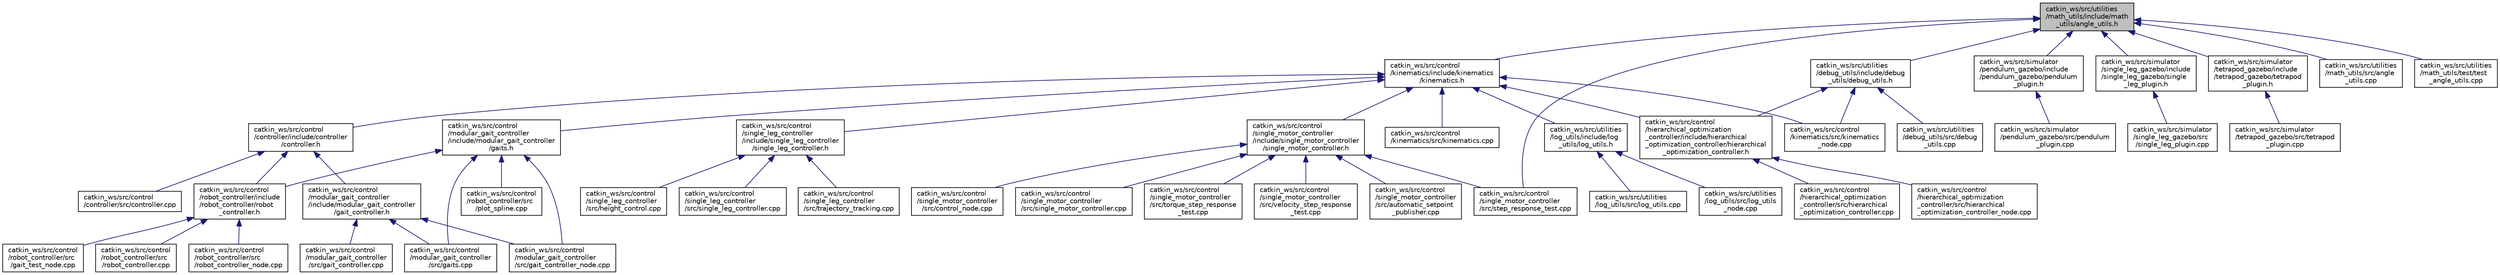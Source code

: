 digraph "catkin_ws/src/utilities/math_utils/include/math_utils/angle_utils.h"
{
 // LATEX_PDF_SIZE
  edge [fontname="Helvetica",fontsize="10",labelfontname="Helvetica",labelfontsize="10"];
  node [fontname="Helvetica",fontsize="10",shape=record];
  Node1 [label="catkin_ws/src/utilities\l/math_utils/include/math\l_utils/angle_utils.h",height=0.2,width=0.4,color="black", fillcolor="grey75", style="filled", fontcolor="black",tooltip=" "];
  Node1 -> Node2 [dir="back",color="midnightblue",fontsize="10",style="solid",fontname="Helvetica"];
  Node2 [label="catkin_ws/src/control\l/kinematics/include/kinematics\l/kinematics.h",height=0.2,width=0.4,color="black", fillcolor="white", style="filled",URL="$kinematics_8h.html",tooltip=" "];
  Node2 -> Node3 [dir="back",color="midnightblue",fontsize="10",style="solid",fontname="Helvetica"];
  Node3 [label="catkin_ws/src/control\l/controller/include/controller\l/controller.h",height=0.2,width=0.4,color="black", fillcolor="white", style="filled",URL="$controller_8h.html",tooltip=" "];
  Node3 -> Node4 [dir="back",color="midnightblue",fontsize="10",style="solid",fontname="Helvetica"];
  Node4 [label="catkin_ws/src/control\l/controller/src/controller.cpp",height=0.2,width=0.4,color="black", fillcolor="white", style="filled",URL="$controller_8cpp.html",tooltip=" "];
  Node3 -> Node5 [dir="back",color="midnightblue",fontsize="10",style="solid",fontname="Helvetica"];
  Node5 [label="catkin_ws/src/control\l/modular_gait_controller\l/include/modular_gait_controller\l/gait_controller.h",height=0.2,width=0.4,color="black", fillcolor="white", style="filled",URL="$gait__controller_8h.html",tooltip=" "];
  Node5 -> Node6 [dir="back",color="midnightblue",fontsize="10",style="solid",fontname="Helvetica"];
  Node6 [label="catkin_ws/src/control\l/modular_gait_controller\l/src/gait_controller.cpp",height=0.2,width=0.4,color="black", fillcolor="white", style="filled",URL="$gait__controller_8cpp.html",tooltip=" "];
  Node5 -> Node7 [dir="back",color="midnightblue",fontsize="10",style="solid",fontname="Helvetica"];
  Node7 [label="catkin_ws/src/control\l/modular_gait_controller\l/src/gait_controller_node.cpp",height=0.2,width=0.4,color="black", fillcolor="white", style="filled",URL="$gait__controller__node_8cpp.html",tooltip=" "];
  Node5 -> Node8 [dir="back",color="midnightblue",fontsize="10",style="solid",fontname="Helvetica"];
  Node8 [label="catkin_ws/src/control\l/modular_gait_controller\l/src/gaits.cpp",height=0.2,width=0.4,color="black", fillcolor="white", style="filled",URL="$gaits_8cpp.html",tooltip=" "];
  Node3 -> Node9 [dir="back",color="midnightblue",fontsize="10",style="solid",fontname="Helvetica"];
  Node9 [label="catkin_ws/src/control\l/robot_controller/include\l/robot_controller/robot\l_controller.h",height=0.2,width=0.4,color="black", fillcolor="white", style="filled",URL="$robot__controller_8h.html",tooltip=" "];
  Node9 -> Node10 [dir="back",color="midnightblue",fontsize="10",style="solid",fontname="Helvetica"];
  Node10 [label="catkin_ws/src/control\l/robot_controller/src\l/gait_test_node.cpp",height=0.2,width=0.4,color="black", fillcolor="white", style="filled",URL="$gait__test__node_8cpp.html",tooltip=" "];
  Node9 -> Node11 [dir="back",color="midnightblue",fontsize="10",style="solid",fontname="Helvetica"];
  Node11 [label="catkin_ws/src/control\l/robot_controller/src\l/robot_controller.cpp",height=0.2,width=0.4,color="black", fillcolor="white", style="filled",URL="$robot__controller_8cpp.html",tooltip=" "];
  Node9 -> Node12 [dir="back",color="midnightblue",fontsize="10",style="solid",fontname="Helvetica"];
  Node12 [label="catkin_ws/src/control\l/robot_controller/src\l/robot_controller_node.cpp",height=0.2,width=0.4,color="black", fillcolor="white", style="filled",URL="$robot__controller__node_8cpp.html",tooltip=" "];
  Node2 -> Node13 [dir="back",color="midnightblue",fontsize="10",style="solid",fontname="Helvetica"];
  Node13 [label="catkin_ws/src/control\l/hierarchical_optimization\l_controller/include/hierarchical\l_optimization_controller/hierarchical\l_optimization_controller.h",height=0.2,width=0.4,color="black", fillcolor="white", style="filled",URL="$hierarchical__optimization__controller_8h.html",tooltip=" "];
  Node13 -> Node14 [dir="back",color="midnightblue",fontsize="10",style="solid",fontname="Helvetica"];
  Node14 [label="catkin_ws/src/control\l/hierarchical_optimization\l_controller/src/hierarchical\l_optimization_controller.cpp",height=0.2,width=0.4,color="black", fillcolor="white", style="filled",URL="$hierarchical__optimization__controller_8cpp.html",tooltip=" "];
  Node13 -> Node15 [dir="back",color="midnightblue",fontsize="10",style="solid",fontname="Helvetica"];
  Node15 [label="catkin_ws/src/control\l/hierarchical_optimization\l_controller/src/hierarchical\l_optimization_controller_node.cpp",height=0.2,width=0.4,color="black", fillcolor="white", style="filled",URL="$hierarchical__optimization__controller__node_8cpp.html",tooltip=" "];
  Node2 -> Node16 [dir="back",color="midnightblue",fontsize="10",style="solid",fontname="Helvetica"];
  Node16 [label="catkin_ws/src/control\l/kinematics/src/kinematics.cpp",height=0.2,width=0.4,color="black", fillcolor="white", style="filled",URL="$kinematics_8cpp.html",tooltip=" "];
  Node2 -> Node17 [dir="back",color="midnightblue",fontsize="10",style="solid",fontname="Helvetica"];
  Node17 [label="catkin_ws/src/control\l/kinematics/src/kinematics\l_node.cpp",height=0.2,width=0.4,color="black", fillcolor="white", style="filled",URL="$kinematics__node_8cpp.html",tooltip=" "];
  Node2 -> Node18 [dir="back",color="midnightblue",fontsize="10",style="solid",fontname="Helvetica"];
  Node18 [label="catkin_ws/src/control\l/modular_gait_controller\l/include/modular_gait_controller\l/gaits.h",height=0.2,width=0.4,color="black", fillcolor="white", style="filled",URL="$gaits_8h.html",tooltip=" "];
  Node18 -> Node7 [dir="back",color="midnightblue",fontsize="10",style="solid",fontname="Helvetica"];
  Node18 -> Node8 [dir="back",color="midnightblue",fontsize="10",style="solid",fontname="Helvetica"];
  Node18 -> Node9 [dir="back",color="midnightblue",fontsize="10",style="solid",fontname="Helvetica"];
  Node18 -> Node19 [dir="back",color="midnightblue",fontsize="10",style="solid",fontname="Helvetica"];
  Node19 [label="catkin_ws/src/control\l/robot_controller/src\l/plot_spline.cpp",height=0.2,width=0.4,color="black", fillcolor="white", style="filled",URL="$plot__spline_8cpp.html",tooltip=" "];
  Node2 -> Node20 [dir="back",color="midnightblue",fontsize="10",style="solid",fontname="Helvetica"];
  Node20 [label="catkin_ws/src/control\l/single_leg_controller\l/include/single_leg_controller\l/single_leg_controller.h",height=0.2,width=0.4,color="black", fillcolor="white", style="filled",URL="$single__leg__controller_8h.html",tooltip=" "];
  Node20 -> Node21 [dir="back",color="midnightblue",fontsize="10",style="solid",fontname="Helvetica"];
  Node21 [label="catkin_ws/src/control\l/single_leg_controller\l/src/height_control.cpp",height=0.2,width=0.4,color="black", fillcolor="white", style="filled",URL="$height__control_8cpp.html",tooltip=" "];
  Node20 -> Node22 [dir="back",color="midnightblue",fontsize="10",style="solid",fontname="Helvetica"];
  Node22 [label="catkin_ws/src/control\l/single_leg_controller\l/src/single_leg_controller.cpp",height=0.2,width=0.4,color="black", fillcolor="white", style="filled",URL="$single__leg__controller_8cpp.html",tooltip=" "];
  Node20 -> Node23 [dir="back",color="midnightblue",fontsize="10",style="solid",fontname="Helvetica"];
  Node23 [label="catkin_ws/src/control\l/single_leg_controller\l/src/trajectory_tracking.cpp",height=0.2,width=0.4,color="black", fillcolor="white", style="filled",URL="$trajectory__tracking_8cpp.html",tooltip=" "];
  Node2 -> Node24 [dir="back",color="midnightblue",fontsize="10",style="solid",fontname="Helvetica"];
  Node24 [label="catkin_ws/src/control\l/single_motor_controller\l/include/single_motor_controller\l/single_motor_controller.h",height=0.2,width=0.4,color="black", fillcolor="white", style="filled",URL="$single__motor__controller_8h.html",tooltip=" "];
  Node24 -> Node25 [dir="back",color="midnightblue",fontsize="10",style="solid",fontname="Helvetica"];
  Node25 [label="catkin_ws/src/control\l/single_motor_controller\l/src/automatic_setpoint\l_publisher.cpp",height=0.2,width=0.4,color="black", fillcolor="white", style="filled",URL="$automatic__setpoint__publisher_8cpp.html",tooltip=" "];
  Node24 -> Node26 [dir="back",color="midnightblue",fontsize="10",style="solid",fontname="Helvetica"];
  Node26 [label="catkin_ws/src/control\l/single_motor_controller\l/src/control_node.cpp",height=0.2,width=0.4,color="black", fillcolor="white", style="filled",URL="$control__node_8cpp.html",tooltip=" "];
  Node24 -> Node27 [dir="back",color="midnightblue",fontsize="10",style="solid",fontname="Helvetica"];
  Node27 [label="catkin_ws/src/control\l/single_motor_controller\l/src/single_motor_controller.cpp",height=0.2,width=0.4,color="black", fillcolor="white", style="filled",URL="$single__motor__controller_8cpp.html",tooltip=" "];
  Node24 -> Node28 [dir="back",color="midnightblue",fontsize="10",style="solid",fontname="Helvetica"];
  Node28 [label="catkin_ws/src/control\l/single_motor_controller\l/src/step_response_test.cpp",height=0.2,width=0.4,color="black", fillcolor="white", style="filled",URL="$step__response__test_8cpp.html",tooltip=" "];
  Node24 -> Node29 [dir="back",color="midnightblue",fontsize="10",style="solid",fontname="Helvetica"];
  Node29 [label="catkin_ws/src/control\l/single_motor_controller\l/src/torque_step_response\l_test.cpp",height=0.2,width=0.4,color="black", fillcolor="white", style="filled",URL="$torque__step__response__test_8cpp.html",tooltip=" "];
  Node24 -> Node30 [dir="back",color="midnightblue",fontsize="10",style="solid",fontname="Helvetica"];
  Node30 [label="catkin_ws/src/control\l/single_motor_controller\l/src/velocity_step_response\l_test.cpp",height=0.2,width=0.4,color="black", fillcolor="white", style="filled",URL="$velocity__step__response__test_8cpp.html",tooltip=" "];
  Node2 -> Node31 [dir="back",color="midnightblue",fontsize="10",style="solid",fontname="Helvetica"];
  Node31 [label="catkin_ws/src/utilities\l/log_utils/include/log\l_utils/log_utils.h",height=0.2,width=0.4,color="black", fillcolor="white", style="filled",URL="$log__utils_8h.html",tooltip=" "];
  Node31 -> Node32 [dir="back",color="midnightblue",fontsize="10",style="solid",fontname="Helvetica"];
  Node32 [label="catkin_ws/src/utilities\l/log_utils/src/log_utils.cpp",height=0.2,width=0.4,color="black", fillcolor="white", style="filled",URL="$log__utils_8cpp.html",tooltip=" "];
  Node31 -> Node33 [dir="back",color="midnightblue",fontsize="10",style="solid",fontname="Helvetica"];
  Node33 [label="catkin_ws/src/utilities\l/log_utils/src/log_utils\l_node.cpp",height=0.2,width=0.4,color="black", fillcolor="white", style="filled",URL="$log__utils__node_8cpp.html",tooltip=" "];
  Node1 -> Node28 [dir="back",color="midnightblue",fontsize="10",style="solid",fontname="Helvetica"];
  Node1 -> Node34 [dir="back",color="midnightblue",fontsize="10",style="solid",fontname="Helvetica"];
  Node34 [label="catkin_ws/src/simulator\l/pendulum_gazebo/include\l/pendulum_gazebo/pendulum\l_plugin.h",height=0.2,width=0.4,color="black", fillcolor="white", style="filled",URL="$pendulum__plugin_8h.html",tooltip=" "];
  Node34 -> Node35 [dir="back",color="midnightblue",fontsize="10",style="solid",fontname="Helvetica"];
  Node35 [label="catkin_ws/src/simulator\l/pendulum_gazebo/src/pendulum\l_plugin.cpp",height=0.2,width=0.4,color="black", fillcolor="white", style="filled",URL="$pendulum__plugin_8cpp.html",tooltip=" "];
  Node1 -> Node36 [dir="back",color="midnightblue",fontsize="10",style="solid",fontname="Helvetica"];
  Node36 [label="catkin_ws/src/simulator\l/single_leg_gazebo/include\l/single_leg_gazebo/single\l_leg_plugin.h",height=0.2,width=0.4,color="black", fillcolor="white", style="filled",URL="$single__leg__plugin_8h.html",tooltip=" "];
  Node36 -> Node37 [dir="back",color="midnightblue",fontsize="10",style="solid",fontname="Helvetica"];
  Node37 [label="catkin_ws/src/simulator\l/single_leg_gazebo/src\l/single_leg_plugin.cpp",height=0.2,width=0.4,color="black", fillcolor="white", style="filled",URL="$single__leg__plugin_8cpp.html",tooltip=" "];
  Node1 -> Node38 [dir="back",color="midnightblue",fontsize="10",style="solid",fontname="Helvetica"];
  Node38 [label="catkin_ws/src/simulator\l/tetrapod_gazebo/include\l/tetrapod_gazebo/tetrapod\l_plugin.h",height=0.2,width=0.4,color="black", fillcolor="white", style="filled",URL="$tetrapod__plugin_8h.html",tooltip=" "];
  Node38 -> Node39 [dir="back",color="midnightblue",fontsize="10",style="solid",fontname="Helvetica"];
  Node39 [label="catkin_ws/src/simulator\l/tetrapod_gazebo/src/tetrapod\l_plugin.cpp",height=0.2,width=0.4,color="black", fillcolor="white", style="filled",URL="$tetrapod__plugin_8cpp.html",tooltip=" "];
  Node1 -> Node40 [dir="back",color="midnightblue",fontsize="10",style="solid",fontname="Helvetica"];
  Node40 [label="catkin_ws/src/utilities\l/debug_utils/include/debug\l_utils/debug_utils.h",height=0.2,width=0.4,color="black", fillcolor="white", style="filled",URL="$debug__utils_8h.html",tooltip=" "];
  Node40 -> Node13 [dir="back",color="midnightblue",fontsize="10",style="solid",fontname="Helvetica"];
  Node40 -> Node17 [dir="back",color="midnightblue",fontsize="10",style="solid",fontname="Helvetica"];
  Node40 -> Node41 [dir="back",color="midnightblue",fontsize="10",style="solid",fontname="Helvetica"];
  Node41 [label="catkin_ws/src/utilities\l/debug_utils/src/debug\l_utils.cpp",height=0.2,width=0.4,color="black", fillcolor="white", style="filled",URL="$debug__utils_8cpp.html",tooltip=" "];
  Node1 -> Node42 [dir="back",color="midnightblue",fontsize="10",style="solid",fontname="Helvetica"];
  Node42 [label="catkin_ws/src/utilities\l/math_utils/src/angle\l_utils.cpp",height=0.2,width=0.4,color="black", fillcolor="white", style="filled",URL="$angle__utils_8cpp.html",tooltip=" "];
  Node1 -> Node43 [dir="back",color="midnightblue",fontsize="10",style="solid",fontname="Helvetica"];
  Node43 [label="catkin_ws/src/utilities\l/math_utils/test/test\l_angle_utils.cpp",height=0.2,width=0.4,color="black", fillcolor="white", style="filled",URL="$test__angle__utils_8cpp.html",tooltip=" "];
}
